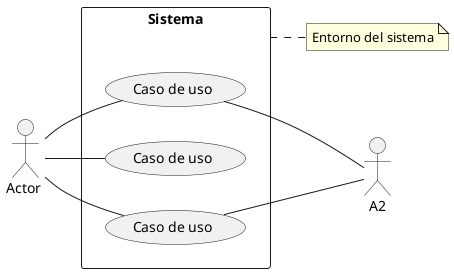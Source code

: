@startuml
left to right direction

:Actor : as A1

rectangle Sistema {
    usecase "Caso de uso" as UC1
    usecase "Caso de uso" as UC2
    usecase "Caso de uso" as UC3
}
note right of Sistema : Entorno del sistema
A1 -- UC1
A1 -- UC2
A1 -- UC3

UC1 --A2
UC3 -- A2
@enduml